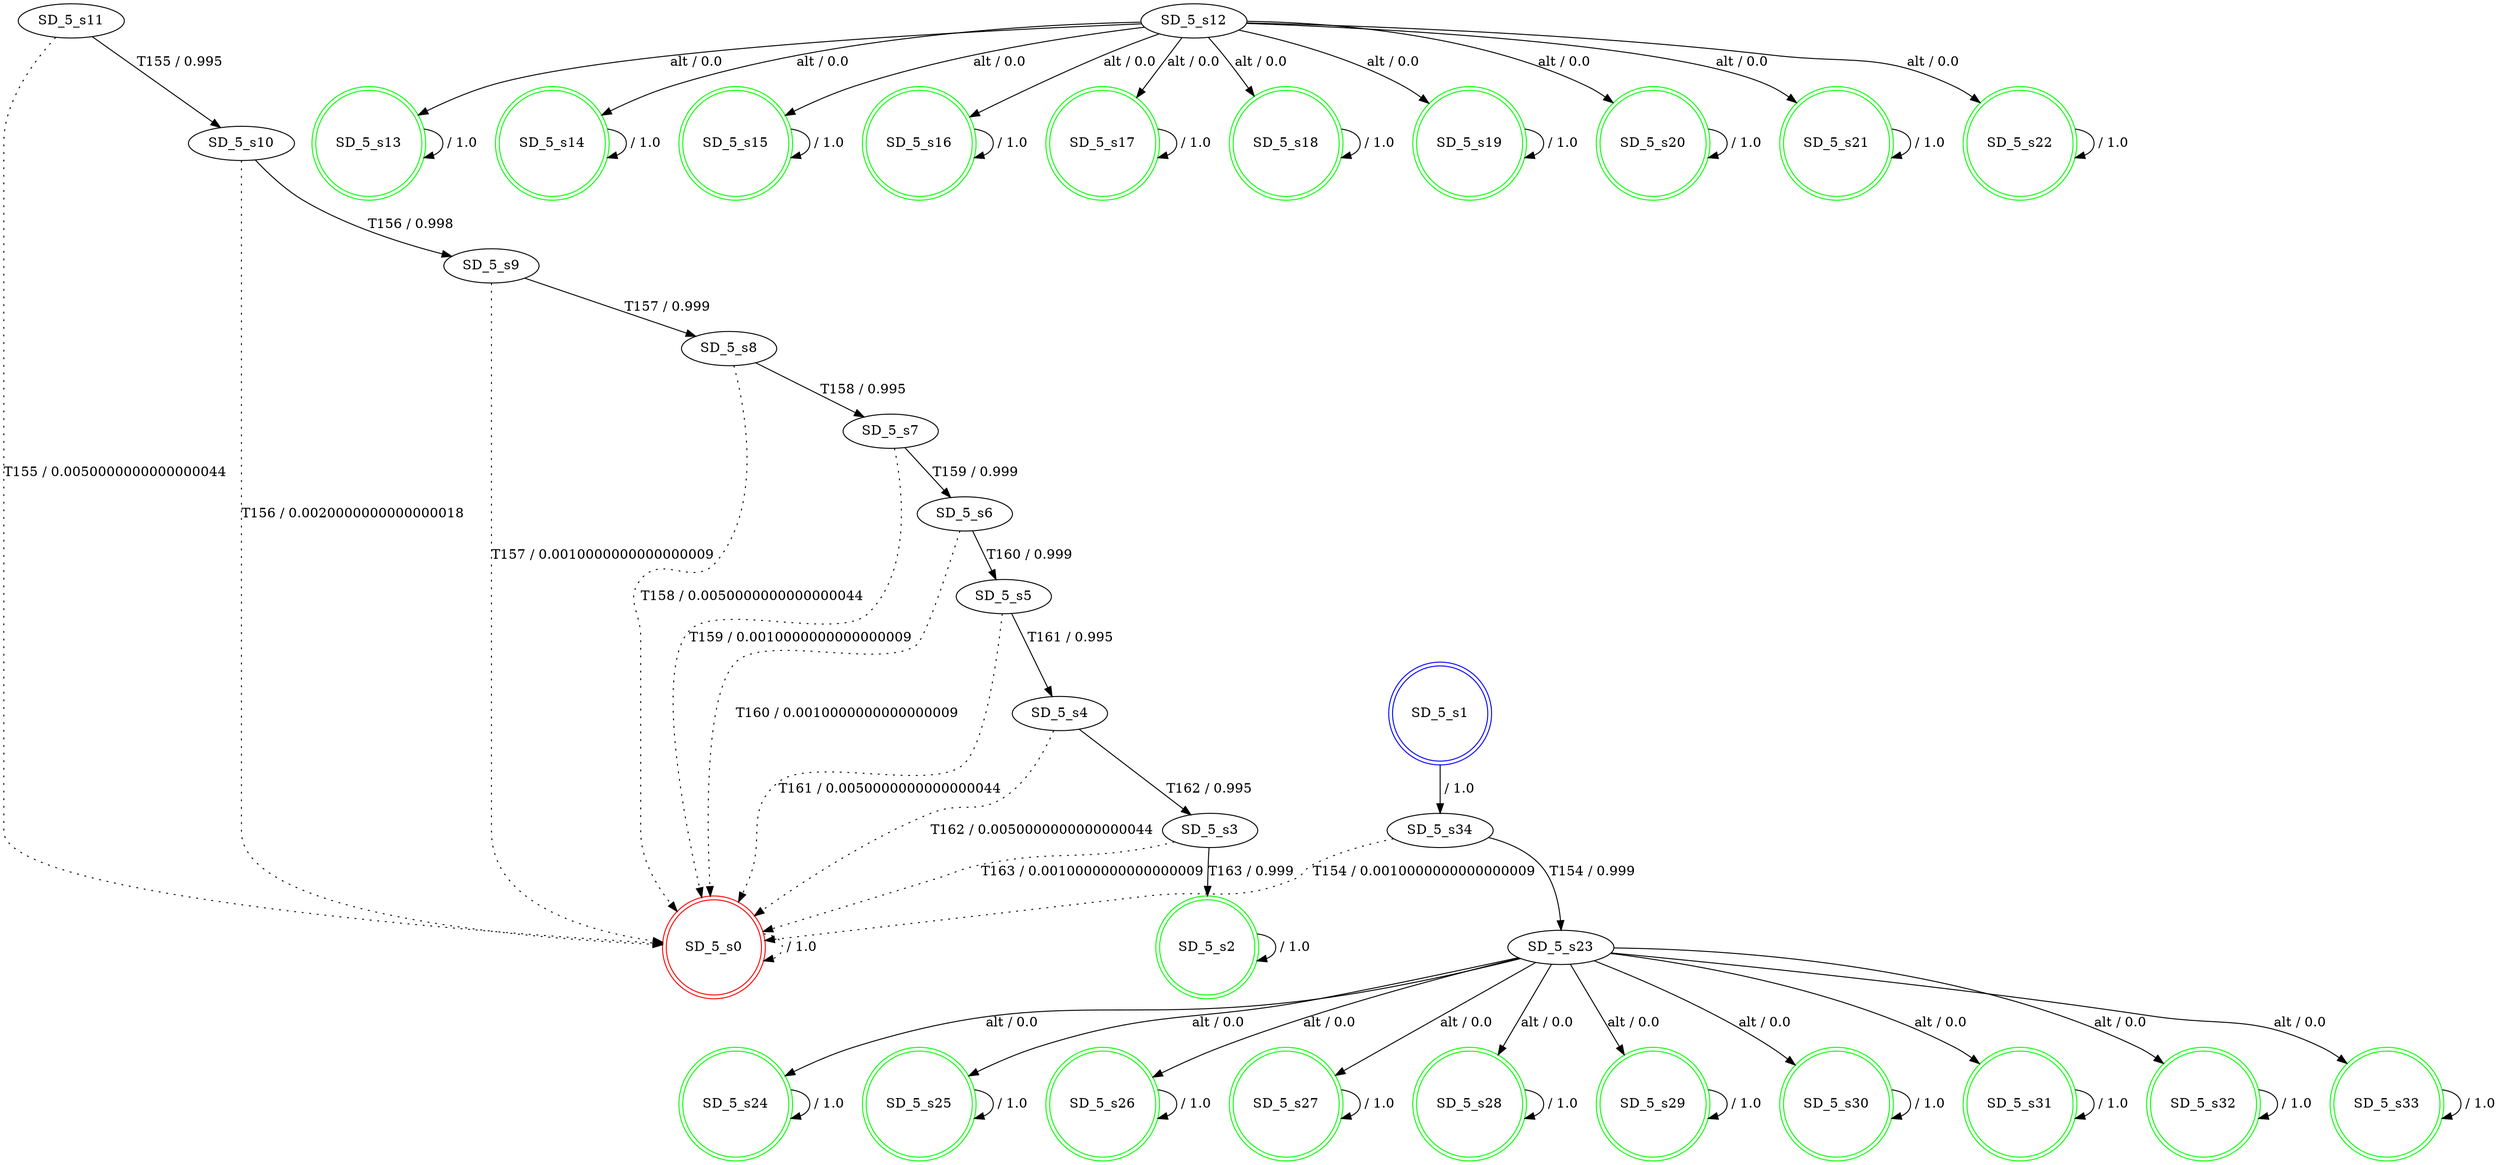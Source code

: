 digraph graphname {
SD_5_s0 [label="SD_5_s0",color=red,shape=doublecircle ];
SD_5_s1 [label="SD_5_s1",color=blue,shape=doublecircle ];
SD_5_s2 [label="SD_5_s2",color=green,shape=doublecircle ];
SD_5_s3 [label="SD_5_s3" ];
SD_5_s4 [label="SD_5_s4" ];
SD_5_s5 [label="SD_5_s5" ];
SD_5_s6 [label="SD_5_s6" ];
SD_5_s7 [label="SD_5_s7" ];
SD_5_s8 [label="SD_5_s8" ];
SD_5_s9 [label="SD_5_s9" ];
SD_5_s10 [label="SD_5_s10" ];
SD_5_s11 [label="SD_5_s11" ];
SD_5_s12 [label="SD_5_s12" ];
SD_5_s13 [label="SD_5_s13",color=green,shape=doublecircle ];
SD_5_s14 [label="SD_5_s14",color=green,shape=doublecircle ];
SD_5_s15 [label="SD_5_s15",color=green,shape=doublecircle ];
SD_5_s16 [label="SD_5_s16",color=green,shape=doublecircle ];
SD_5_s17 [label="SD_5_s17",color=green,shape=doublecircle ];
SD_5_s18 [label="SD_5_s18",color=green,shape=doublecircle ];
SD_5_s19 [label="SD_5_s19",color=green,shape=doublecircle ];
SD_5_s20 [label="SD_5_s20",color=green,shape=doublecircle ];
SD_5_s21 [label="SD_5_s21",color=green,shape=doublecircle ];
SD_5_s22 [label="SD_5_s22",color=green,shape=doublecircle ];
SD_5_s23 [label="SD_5_s23" ];
SD_5_s24 [label="SD_5_s24",color=green,shape=doublecircle ];
SD_5_s25 [label="SD_5_s25",color=green,shape=doublecircle ];
SD_5_s26 [label="SD_5_s26",color=green,shape=doublecircle ];
SD_5_s27 [label="SD_5_s27",color=green,shape=doublecircle ];
SD_5_s28 [label="SD_5_s28",color=green,shape=doublecircle ];
SD_5_s29 [label="SD_5_s29",color=green,shape=doublecircle ];
SD_5_s30 [label="SD_5_s30",color=green,shape=doublecircle ];
SD_5_s31 [label="SD_5_s31",color=green,shape=doublecircle ];
SD_5_s32 [label="SD_5_s32",color=green,shape=doublecircle ];
SD_5_s33 [label="SD_5_s33",color=green,shape=doublecircle ];
SD_5_s34 [label="SD_5_s34" ];
SD_5_s0 -> SD_5_s0 [label=" / 1.0", style=dotted];
SD_5_s1 -> SD_5_s34 [label=" / 1.0"];
SD_5_s2 -> SD_5_s2 [label=" / 1.0"];
SD_5_s3 -> SD_5_s2 [label="T163 / 0.999"];
SD_5_s3 -> SD_5_s0 [label="T163 / 0.0010000000000000009", style=dotted];
SD_5_s4 -> SD_5_s3 [label="T162 / 0.995"];
SD_5_s4 -> SD_5_s0 [label="T162 / 0.0050000000000000044", style=dotted];
SD_5_s5 -> SD_5_s4 [label="T161 / 0.995"];
SD_5_s5 -> SD_5_s0 [label="T161 / 0.0050000000000000044", style=dotted];
SD_5_s6 -> SD_5_s5 [label="T160 / 0.999"];
SD_5_s6 -> SD_5_s0 [label="T160 / 0.0010000000000000009", style=dotted];
SD_5_s7 -> SD_5_s6 [label="T159 / 0.999"];
SD_5_s7 -> SD_5_s0 [label="T159 / 0.0010000000000000009", style=dotted];
SD_5_s8 -> SD_5_s7 [label="T158 / 0.995"];
SD_5_s8 -> SD_5_s0 [label="T158 / 0.0050000000000000044", style=dotted];
SD_5_s9 -> SD_5_s8 [label="T157 / 0.999"];
SD_5_s9 -> SD_5_s0 [label="T157 / 0.0010000000000000009", style=dotted];
SD_5_s10 -> SD_5_s9 [label="T156 / 0.998"];
SD_5_s10 -> SD_5_s0 [label="T156 / 0.0020000000000000018", style=dotted];
SD_5_s11 -> SD_5_s10 [label="T155 / 0.995"];
SD_5_s11 -> SD_5_s0 [label="T155 / 0.0050000000000000044", style=dotted];
SD_5_s12 -> SD_5_s13 [label="alt / 0.0"];
SD_5_s12 -> SD_5_s14 [label="alt / 0.0"];
SD_5_s12 -> SD_5_s15 [label="alt / 0.0"];
SD_5_s12 -> SD_5_s16 [label="alt / 0.0"];
SD_5_s12 -> SD_5_s17 [label="alt / 0.0"];
SD_5_s12 -> SD_5_s18 [label="alt / 0.0"];
SD_5_s12 -> SD_5_s19 [label="alt / 0.0"];
SD_5_s12 -> SD_5_s20 [label="alt / 0.0"];
SD_5_s12 -> SD_5_s21 [label="alt / 0.0"];
SD_5_s12 -> SD_5_s22 [label="alt / 0.0"];
SD_5_s13 -> SD_5_s13 [label=" / 1.0"];
SD_5_s14 -> SD_5_s14 [label=" / 1.0"];
SD_5_s15 -> SD_5_s15 [label=" / 1.0"];
SD_5_s16 -> SD_5_s16 [label=" / 1.0"];
SD_5_s17 -> SD_5_s17 [label=" / 1.0"];
SD_5_s18 -> SD_5_s18 [label=" / 1.0"];
SD_5_s19 -> SD_5_s19 [label=" / 1.0"];
SD_5_s20 -> SD_5_s20 [label=" / 1.0"];
SD_5_s21 -> SD_5_s21 [label=" / 1.0"];
SD_5_s22 -> SD_5_s22 [label=" / 1.0"];
SD_5_s23 -> SD_5_s24 [label="alt / 0.0"];
SD_5_s23 -> SD_5_s25 [label="alt / 0.0"];
SD_5_s23 -> SD_5_s26 [label="alt / 0.0"];
SD_5_s23 -> SD_5_s27 [label="alt / 0.0"];
SD_5_s23 -> SD_5_s28 [label="alt / 0.0"];
SD_5_s23 -> SD_5_s29 [label="alt / 0.0"];
SD_5_s23 -> SD_5_s30 [label="alt / 0.0"];
SD_5_s23 -> SD_5_s31 [label="alt / 0.0"];
SD_5_s23 -> SD_5_s32 [label="alt / 0.0"];
SD_5_s23 -> SD_5_s33 [label="alt / 0.0"];
SD_5_s24 -> SD_5_s24 [label=" / 1.0"];
SD_5_s25 -> SD_5_s25 [label=" / 1.0"];
SD_5_s26 -> SD_5_s26 [label=" / 1.0"];
SD_5_s27 -> SD_5_s27 [label=" / 1.0"];
SD_5_s28 -> SD_5_s28 [label=" / 1.0"];
SD_5_s29 -> SD_5_s29 [label=" / 1.0"];
SD_5_s30 -> SD_5_s30 [label=" / 1.0"];
SD_5_s31 -> SD_5_s31 [label=" / 1.0"];
SD_5_s32 -> SD_5_s32 [label=" / 1.0"];
SD_5_s33 -> SD_5_s33 [label=" / 1.0"];
SD_5_s34 -> SD_5_s23 [label="T154 / 0.999"];
SD_5_s34 -> SD_5_s0 [label="T154 / 0.0010000000000000009", style=dotted];
}